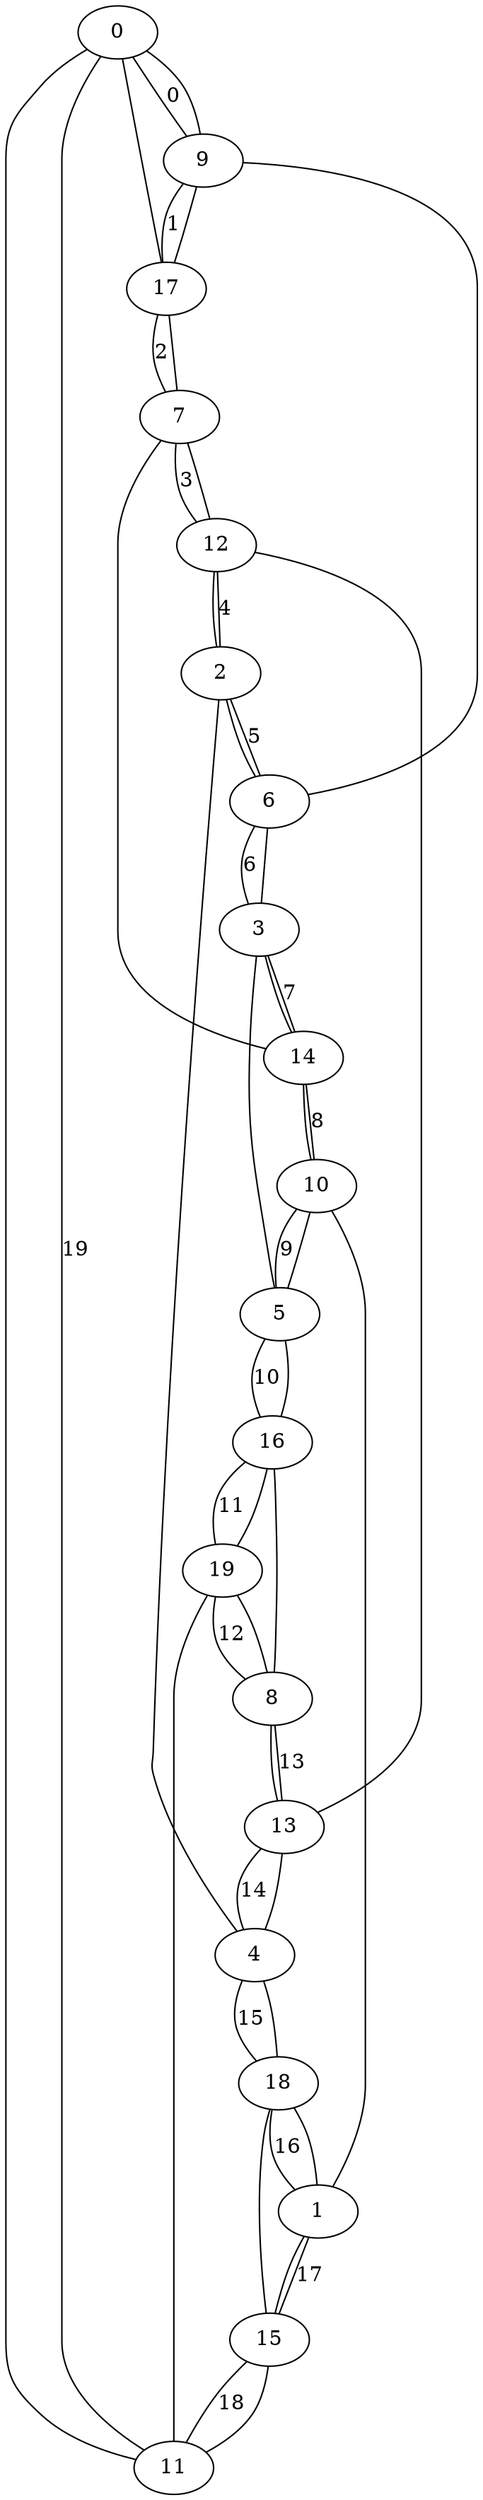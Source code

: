 graph graphname {
0 -- 9;
0 -- 11;
0 -- 17;
1 -- 10;
1 -- 15;
1 -- 18;
2 -- 4;
2 -- 6;
2 -- 12;
3 -- 5;
3 -- 6;
3 -- 14;
4 -- 13;
4 -- 18;
5 -- 10;
5 -- 16;
6 -- 9;
7 -- 12;
7 -- 14;
7 -- 17;
8 -- 13;
8 -- 16;
8 -- 19;
9 -- 17;
10 -- 14;
11 -- 15;
11 -- 19;
12 -- 13;
15 -- 18;
16 -- 19;
0 -- 9[label="0"];
9 -- 17[label="1"];
17 -- 7[label="2"];
7 -- 12[label="3"];
12 -- 2[label="4"];
2 -- 6[label="5"];
6 -- 3[label="6"];
3 -- 14[label="7"];
14 -- 10[label="8"];
10 -- 5[label="9"];
5 -- 16[label="10"];
16 -- 19[label="11"];
19 -- 8[label="12"];
8 -- 13[label="13"];
13 -- 4[label="14"];
4 -- 18[label="15"];
18 -- 1[label="16"];
1 -- 15[label="17"];
15 -- 11[label="18"];
11 -- 0[label="19"];
}

